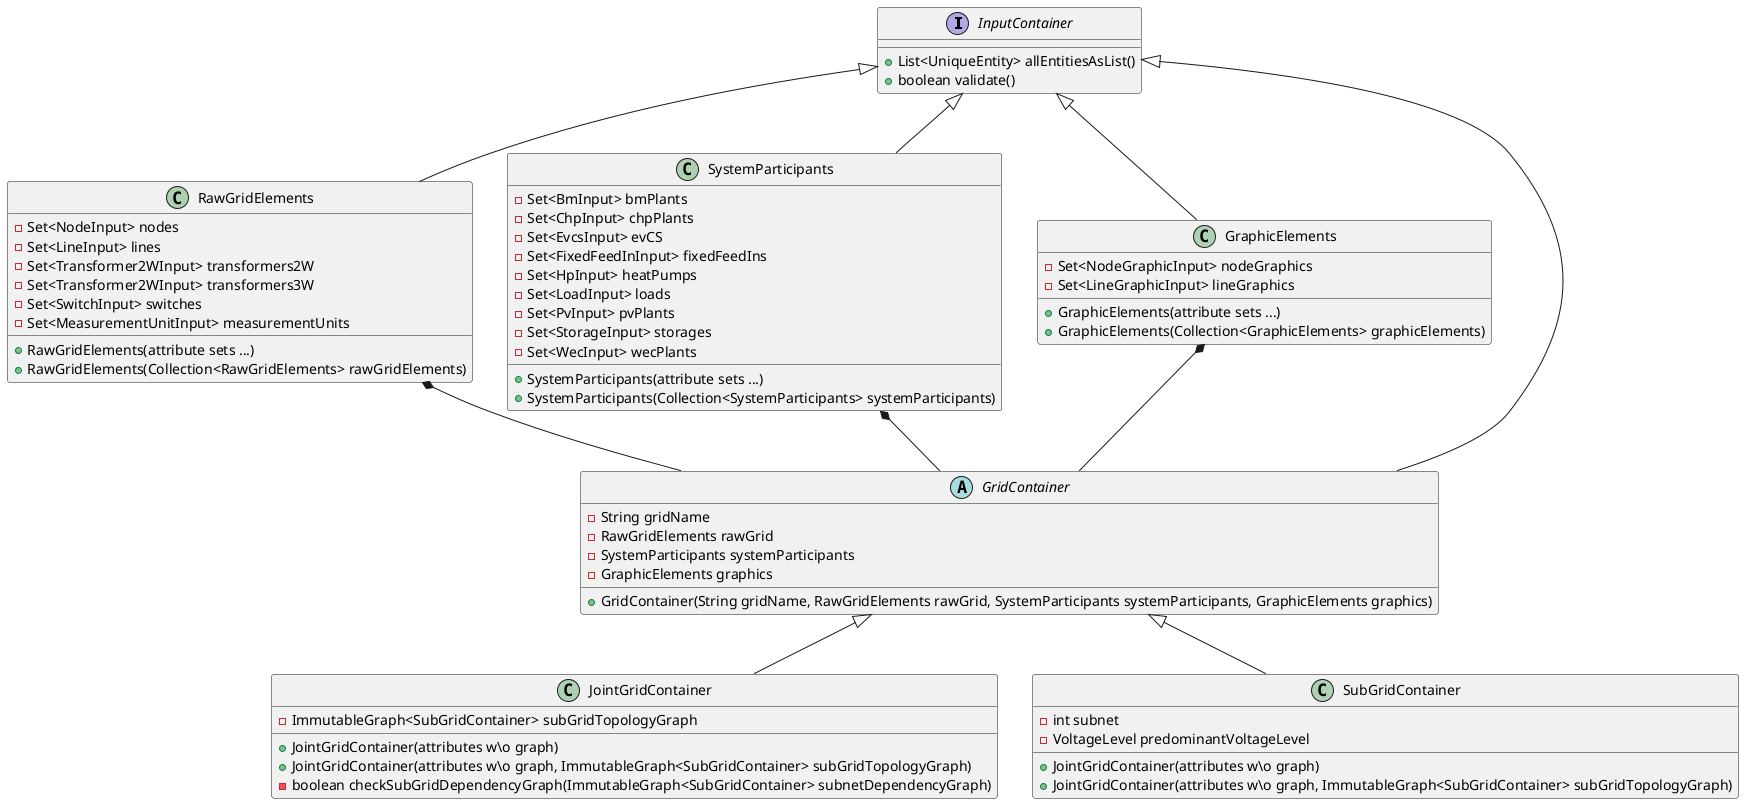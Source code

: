 @startuml
Interface InputContainer {
    + List<UniqueEntity> allEntitiesAsList()
    + boolean validate()
}

Class RawGridElements {
    - Set<NodeInput> nodes
    - Set<LineInput> lines
    - Set<Transformer2WInput> transformers2W
    - Set<Transformer2WInput> transformers3W
    - Set<SwitchInput> switches
    - Set<MeasurementUnitInput> measurementUnits
    + RawGridElements(attribute sets ...)
    + RawGridElements(Collection<RawGridElements> rawGridElements)
}
InputContainer <|-- RawGridElements

Class SystemParticipants {
  - Set<BmInput> bmPlants
  - Set<ChpInput> chpPlants
  - Set<EvcsInput> evCS
  - Set<FixedFeedInInput> fixedFeedIns
  - Set<HpInput> heatPumps
  - Set<LoadInput> loads
  - Set<PvInput> pvPlants
  - Set<StorageInput> storages
  - Set<WecInput> wecPlants
  + SystemParticipants(attribute sets ...)
  + SystemParticipants(Collection<SystemParticipants> systemParticipants)
}
InputContainer <|-- SystemParticipants

Class GraphicElements {
  - Set<NodeGraphicInput> nodeGraphics
  - Set<LineGraphicInput> lineGraphics
  + GraphicElements(attribute sets ...)
  + GraphicElements(Collection<GraphicElements> graphicElements)
}
InputContainer <|-- GraphicElements

Abstract Class GridContainer {
  - String gridName
  - RawGridElements rawGrid
  - SystemParticipants systemParticipants
  - GraphicElements graphics
  + GridContainer(String gridName, RawGridElements rawGrid, SystemParticipants systemParticipants, GraphicElements graphics)
}
InputContainer <|-- GridContainer
RawGridElements *-- GridContainer
SystemParticipants *-- GridContainer
GraphicElements *-- GridContainer

Class JointGridContainer {
  - ImmutableGraph<SubGridContainer> subGridTopologyGraph
  + JointGridContainer(attributes w\o graph)
  + JointGridContainer(attributes w\o graph, ImmutableGraph<SubGridContainer> subGridTopologyGraph)
  - boolean checkSubGridDependencyGraph(ImmutableGraph<SubGridContainer> subnetDependencyGraph)
}
GridContainer <|-- JointGridContainer

Class SubGridContainer{
  - int subnet
  - VoltageLevel predominantVoltageLevel
  + JointGridContainer(attributes w\o graph)
  + JointGridContainer(attributes w\o graph, ImmutableGraph<SubGridContainer> subGridTopologyGraph)
}
GridContainer <|-- SubGridContainer
@enduml